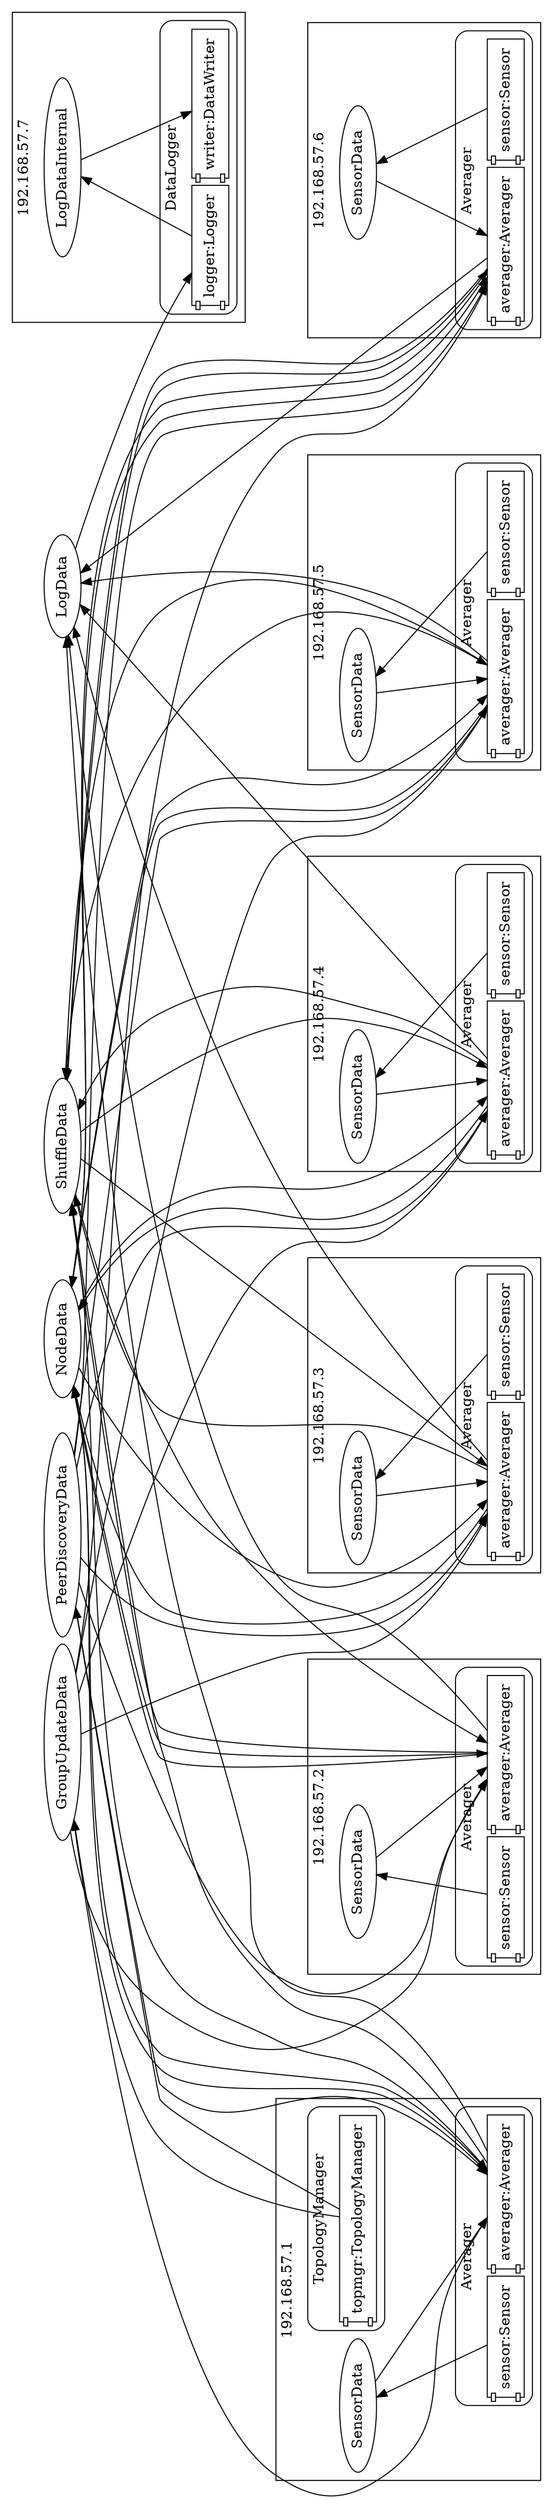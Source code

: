 digraph GroupTestApp {
rankdir=TB;
nodesep="0.1";
ranksep="1.5";
orientation=l;
subgraph msgs {
rank=min;
NodeData [shape=ellipse];
GroupUpdateData [shape=ellipse];
PeerDiscoveryData [shape=ellipse];
LogData [shape=ellipse];
ShuffleData [shape=ellipse];
}

sensor_Sensor_99 -> SensorData_100;
averager_Averager_101 -> NodeData;
averager_Averager_101 -> LogData;
averager_Averager_101 -> ShuffleData;
SensorData_100 -> averager_Averager_101;
NodeData -> averager_Averager_101;
GroupUpdateData -> averager_Averager_101;
PeerDiscoveryData -> averager_Averager_101;
ShuffleData -> averager_Averager_101;
topmgr_TopologyManager_103 -> GroupUpdateData;
topmgr_TopologyManager_103 -> PeerDiscoveryData;
subgraph "cluster_192.168.57.1" {
label="192.168.57.1";
rankdir=BT;
rank=max;
subgraph Averager_msgs_98 {
rank=min;
SensorData_100 [label=SensorData, shape=ellipse];
}

subgraph cluster_Averager_97 {
label=Averager;
style=rounded;
sensor_Sensor_99 [label="sensor:Sensor", rank=max, shape=component];
averager_Averager_101 [label="averager:Averager", rank=max, shape=component];
}

subgraph cluster_TopologyManager_102 {
label=TopologyManager;
style=rounded;
topmgr_TopologyManager_103 [label="topmgr:TopologyManager", rank=max, shape=component];
}

}

sensor_Sensor_106 -> SensorData_107;
averager_Averager_108 -> NodeData;
averager_Averager_108 -> LogData;
averager_Averager_108 -> ShuffleData;
SensorData_107 -> averager_Averager_108;
NodeData -> averager_Averager_108;
GroupUpdateData -> averager_Averager_108;
PeerDiscoveryData -> averager_Averager_108;
ShuffleData -> averager_Averager_108;
subgraph "cluster_192.168.57.2" {
label="192.168.57.2";
rankdir=BT;
rank=max;
subgraph Averager_msgs_105 {
rank=min;
SensorData_107 [label=SensorData, shape=ellipse];
}

subgraph cluster_Averager_104 {
label=Averager;
style=rounded;
sensor_Sensor_106 [label="sensor:Sensor", rank=max, shape=component];
averager_Averager_108 [label="averager:Averager", rank=max, shape=component];
}

}

sensor_Sensor_111 -> SensorData_112;
averager_Averager_113 -> NodeData;
averager_Averager_113 -> LogData;
averager_Averager_113 -> ShuffleData;
SensorData_112 -> averager_Averager_113;
NodeData -> averager_Averager_113;
GroupUpdateData -> averager_Averager_113;
PeerDiscoveryData -> averager_Averager_113;
ShuffleData -> averager_Averager_113;
subgraph "cluster_192.168.57.3" {
label="192.168.57.3";
rankdir=BT;
rank=max;
subgraph Averager_msgs_110 {
rank=min;
SensorData_112 [label=SensorData, shape=ellipse];
}

subgraph cluster_Averager_109 {
label=Averager;
style=rounded;
sensor_Sensor_111 [label="sensor:Sensor", rank=max, shape=component];
averager_Averager_113 [label="averager:Averager", rank=max, shape=component];
}

}

sensor_Sensor_116 -> SensorData_117;
averager_Averager_118 -> NodeData;
averager_Averager_118 -> LogData;
averager_Averager_118 -> ShuffleData;
SensorData_117 -> averager_Averager_118;
NodeData -> averager_Averager_118;
GroupUpdateData -> averager_Averager_118;
PeerDiscoveryData -> averager_Averager_118;
ShuffleData -> averager_Averager_118;
subgraph "cluster_192.168.57.4" {
label="192.168.57.4";
rankdir=BT;
rank=max;
subgraph Averager_msgs_115 {
rank=min;
SensorData_117 [label=SensorData, shape=ellipse];
}

subgraph cluster_Averager_114 {
label=Averager;
style=rounded;
sensor_Sensor_116 [label="sensor:Sensor", rank=max, shape=component];
averager_Averager_118 [label="averager:Averager", rank=max, shape=component];
}

}

sensor_Sensor_121 -> SensorData_122;
averager_Averager_123 -> NodeData;
averager_Averager_123 -> LogData;
averager_Averager_123 -> ShuffleData;
SensorData_122 -> averager_Averager_123;
NodeData -> averager_Averager_123;
GroupUpdateData -> averager_Averager_123;
PeerDiscoveryData -> averager_Averager_123;
ShuffleData -> averager_Averager_123;
subgraph "cluster_192.168.57.5" {
label="192.168.57.5";
rankdir=BT;
rank=max;
subgraph Averager_msgs_120 {
rank=min;
SensorData_122 [label=SensorData, shape=ellipse];
}

subgraph cluster_Averager_119 {
label=Averager;
style=rounded;
sensor_Sensor_121 [label="sensor:Sensor", rank=max, shape=component];
averager_Averager_123 [label="averager:Averager", rank=max, shape=component];
}

}

sensor_Sensor_126 -> SensorData_127;
averager_Averager_128 -> NodeData;
averager_Averager_128 -> LogData;
averager_Averager_128 -> ShuffleData;
SensorData_127 -> averager_Averager_128;
NodeData -> averager_Averager_128;
GroupUpdateData -> averager_Averager_128;
PeerDiscoveryData -> averager_Averager_128;
ShuffleData -> averager_Averager_128;
subgraph "cluster_192.168.57.6" {
label="192.168.57.6";
rankdir=BT;
rank=max;
subgraph Averager_msgs_125 {
rank=min;
SensorData_127 [label=SensorData, shape=ellipse];
}

subgraph cluster_Averager_124 {
label=Averager;
style=rounded;
sensor_Sensor_126 [label="sensor:Sensor", rank=max, shape=component];
averager_Averager_128 [label="averager:Averager", rank=max, shape=component];
}

}

logger_Logger_131 -> LogDataInternal_132;
LogData -> logger_Logger_131;
LogDataInternal_132 -> writer_DataWriter_133;
subgraph "cluster_192.168.57.7" {
label="192.168.57.7";
rankdir=BT;
rank=max;
subgraph DataLogger_msgs_130 {
rank=min;
LogDataInternal_132 [label=LogDataInternal, shape=ellipse];
}

subgraph cluster_DataLogger_129 {
label=DataLogger;
style=rounded;
logger_Logger_131 [label="logger:Logger", rank=max, shape=component];
writer_DataWriter_133 [label="writer:DataWriter", rank=max, shape=component];
}

}

}
